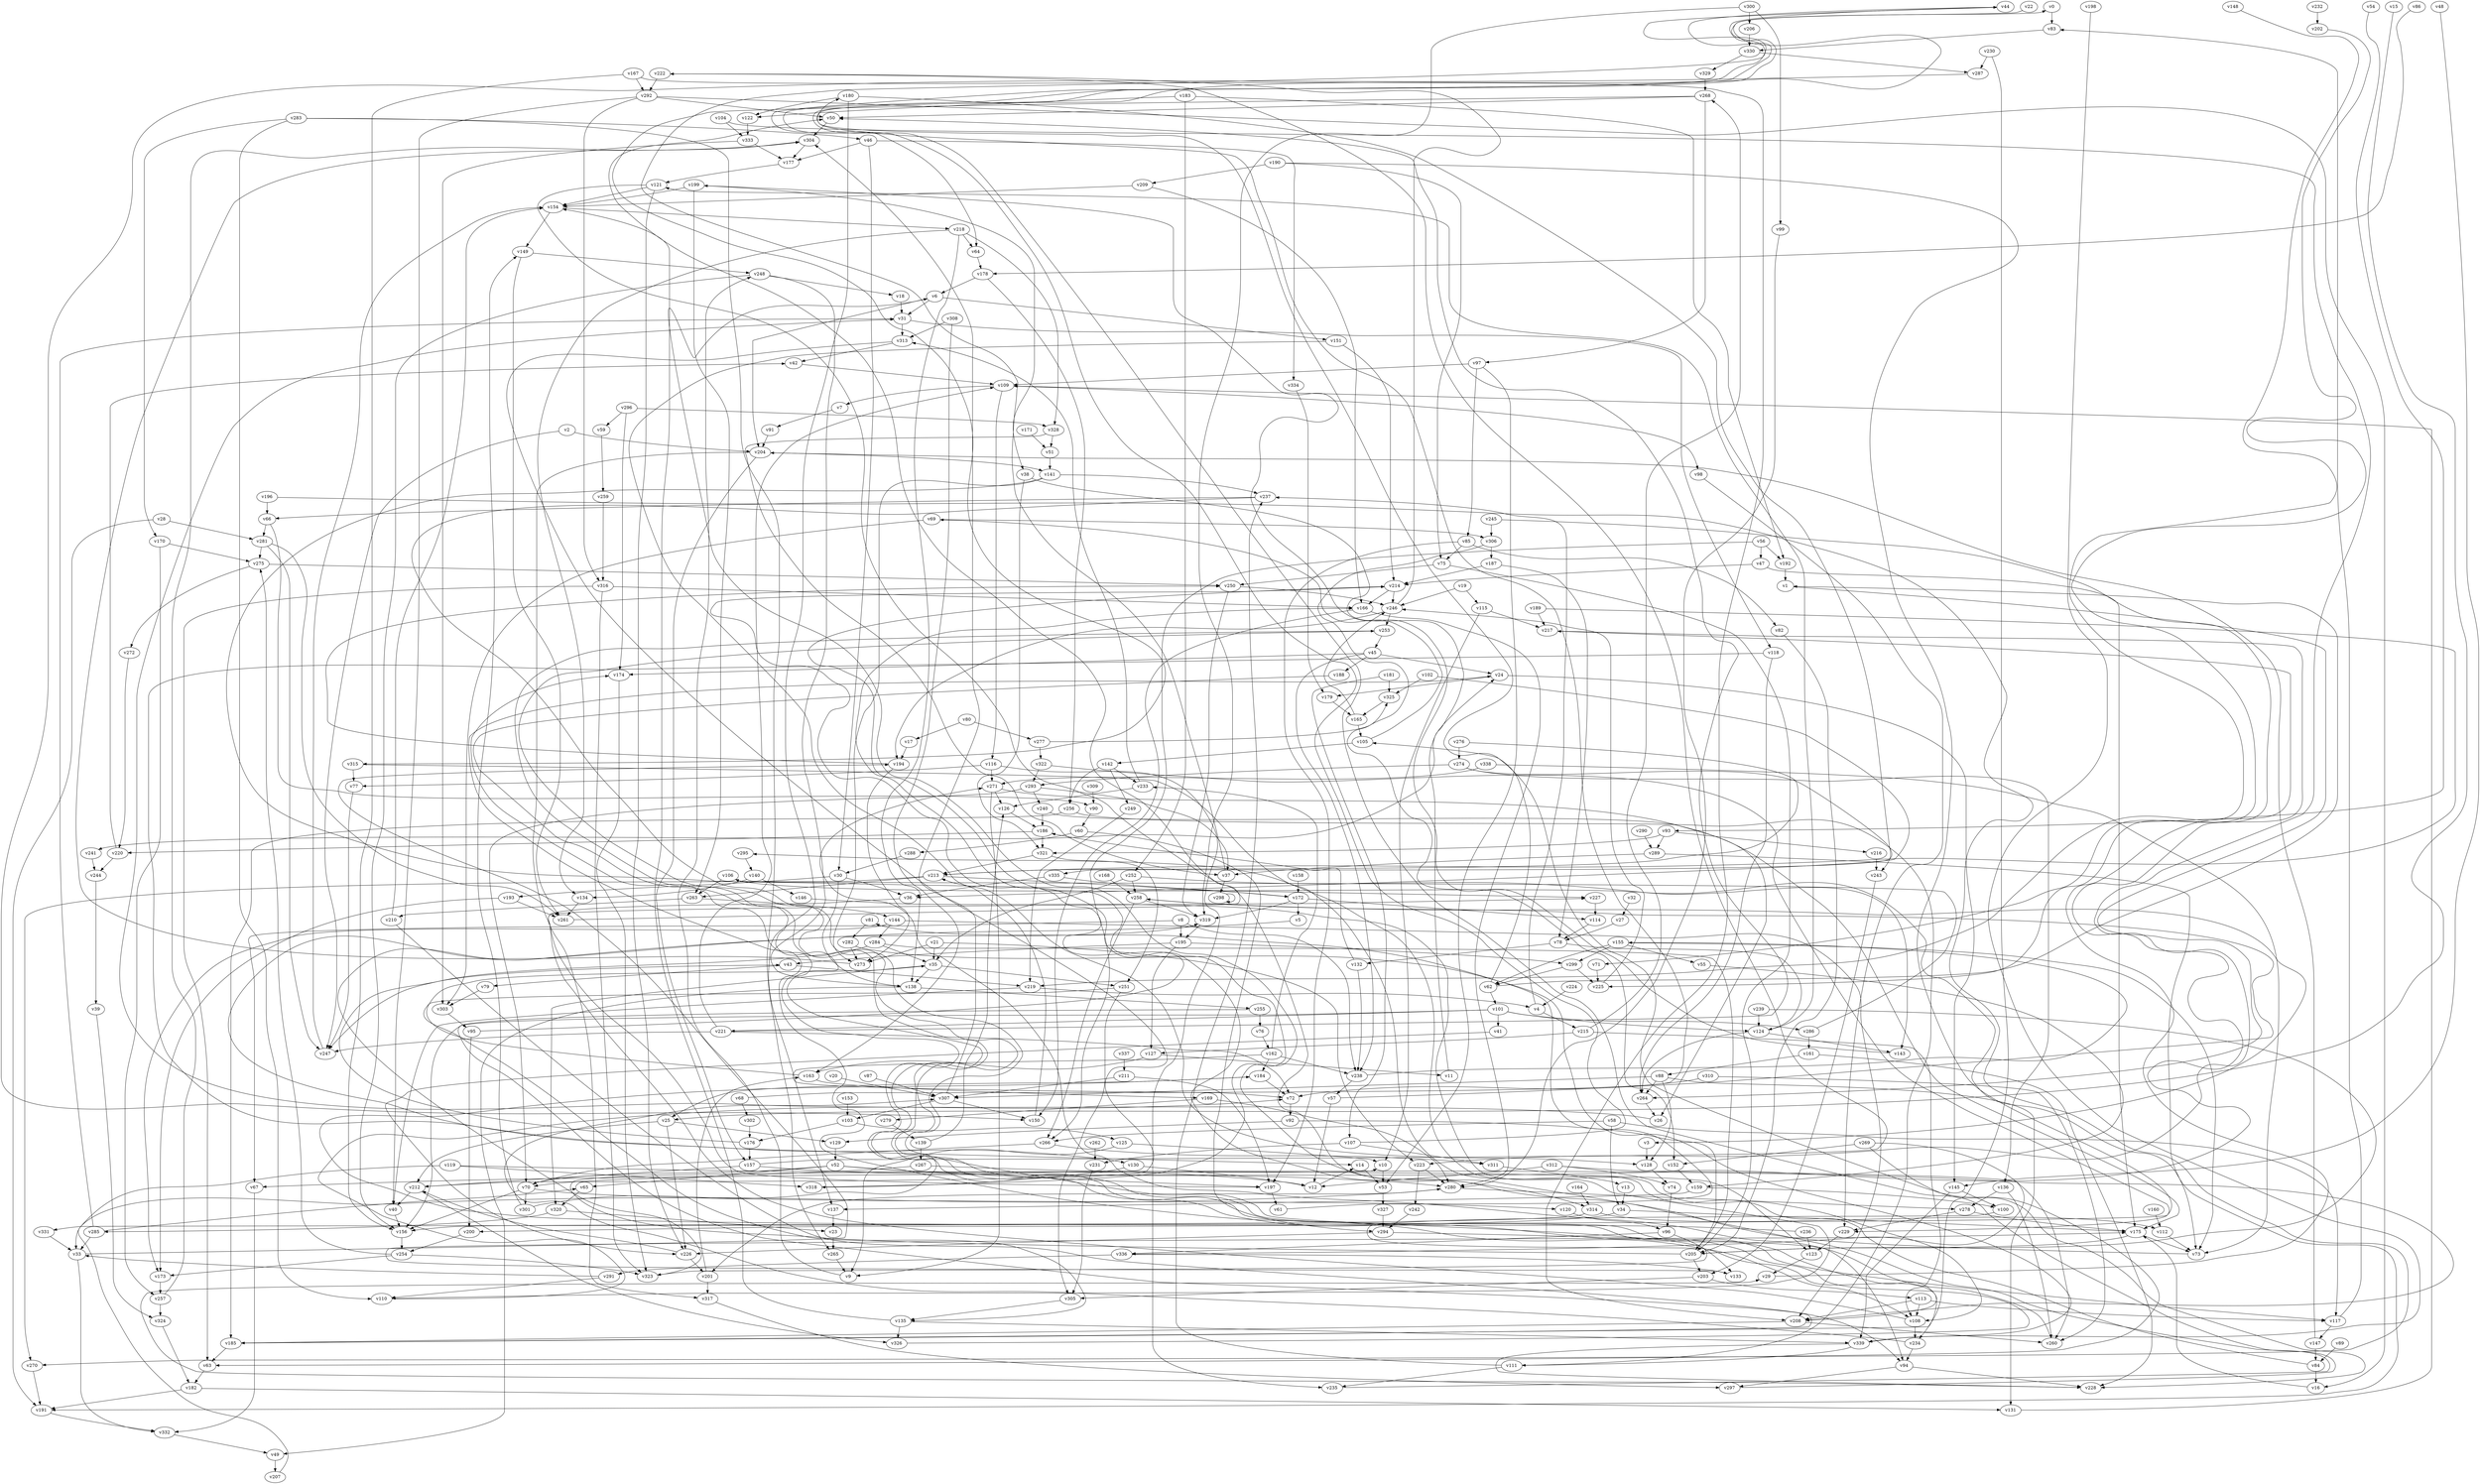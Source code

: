 // Benchmark game 503 - 340 vertices
// time_bound: 79
// targets: v324
digraph G {
    v0 [name="v0", player=1];
    v1 [name="v1", player=0];
    v2 [name="v2", player=0];
    v3 [name="v3", player=1];
    v4 [name="v4", player=1];
    v5 [name="v5", player=0];
    v6 [name="v6", player=1];
    v7 [name="v7", player=0];
    v8 [name="v8", player=0];
    v9 [name="v9", player=0];
    v10 [name="v10", player=1];
    v11 [name="v11", player=1];
    v12 [name="v12", player=1];
    v13 [name="v13", player=0];
    v14 [name="v14", player=1];
    v15 [name="v15", player=1];
    v16 [name="v16", player=0];
    v17 [name="v17", player=0];
    v18 [name="v18", player=1];
    v19 [name="v19", player=0];
    v20 [name="v20", player=0];
    v21 [name="v21", player=0];
    v22 [name="v22", player=1];
    v23 [name="v23", player=1];
    v24 [name="v24", player=1];
    v25 [name="v25", player=0];
    v26 [name="v26", player=0];
    v27 [name="v27", player=0];
    v28 [name="v28", player=0];
    v29 [name="v29", player=1];
    v30 [name="v30", player=1];
    v31 [name="v31", player=0];
    v32 [name="v32", player=1];
    v33 [name="v33", player=1];
    v34 [name="v34", player=0];
    v35 [name="v35", player=1];
    v36 [name="v36", player=0];
    v37 [name="v37", player=0];
    v38 [name="v38", player=0];
    v39 [name="v39", player=0];
    v40 [name="v40", player=1];
    v41 [name="v41", player=0];
    v42 [name="v42", player=0];
    v43 [name="v43", player=0];
    v44 [name="v44", player=1];
    v45 [name="v45", player=0];
    v46 [name="v46", player=0];
    v47 [name="v47", player=1];
    v48 [name="v48", player=1];
    v49 [name="v49", player=1];
    v50 [name="v50", player=1];
    v51 [name="v51", player=0];
    v52 [name="v52", player=0];
    v53 [name="v53", player=0];
    v54 [name="v54", player=0];
    v55 [name="v55", player=0];
    v56 [name="v56", player=0];
    v57 [name="v57", player=0];
    v58 [name="v58", player=1];
    v59 [name="v59", player=0];
    v60 [name="v60", player=1];
    v61 [name="v61", player=0];
    v62 [name="v62", player=1];
    v63 [name="v63", player=0];
    v64 [name="v64", player=1];
    v65 [name="v65", player=0];
    v66 [name="v66", player=1];
    v67 [name="v67", player=0];
    v68 [name="v68", player=1];
    v69 [name="v69", player=0];
    v70 [name="v70", player=0];
    v71 [name="v71", player=1];
    v72 [name="v72", player=1];
    v73 [name="v73", player=0];
    v74 [name="v74", player=0];
    v75 [name="v75", player=0];
    v76 [name="v76", player=1];
    v77 [name="v77", player=0];
    v78 [name="v78", player=1];
    v79 [name="v79", player=1];
    v80 [name="v80", player=0];
    v81 [name="v81", player=1];
    v82 [name="v82", player=1];
    v83 [name="v83", player=1];
    v84 [name="v84", player=0];
    v85 [name="v85", player=1];
    v86 [name="v86", player=1];
    v87 [name="v87", player=1];
    v88 [name="v88", player=1];
    v89 [name="v89", player=0];
    v90 [name="v90", player=1];
    v91 [name="v91", player=0];
    v92 [name="v92", player=1];
    v93 [name="v93", player=0];
    v94 [name="v94", player=1];
    v95 [name="v95", player=0];
    v96 [name="v96", player=1];
    v97 [name="v97", player=0];
    v98 [name="v98", player=0];
    v99 [name="v99", player=0];
    v100 [name="v100", player=1];
    v101 [name="v101", player=1];
    v102 [name="v102", player=1];
    v103 [name="v103", player=0];
    v104 [name="v104", player=1];
    v105 [name="v105", player=1];
    v106 [name="v106", player=0];
    v107 [name="v107", player=0];
    v108 [name="v108", player=1];
    v109 [name="v109", player=0];
    v110 [name="v110", player=0];
    v111 [name="v111", player=0];
    v112 [name="v112", player=1];
    v113 [name="v113", player=0];
    v114 [name="v114", player=0];
    v115 [name="v115", player=1];
    v116 [name="v116", player=1];
    v117 [name="v117", player=0];
    v118 [name="v118", player=0];
    v119 [name="v119", player=1];
    v120 [name="v120", player=1];
    v121 [name="v121", player=1];
    v122 [name="v122", player=0];
    v123 [name="v123", player=0];
    v124 [name="v124", player=1];
    v125 [name="v125", player=0];
    v126 [name="v126", player=0];
    v127 [name="v127", player=1];
    v128 [name="v128", player=0];
    v129 [name="v129", player=1];
    v130 [name="v130", player=0];
    v131 [name="v131", player=1];
    v132 [name="v132", player=0];
    v133 [name="v133", player=1];
    v134 [name="v134", player=1];
    v135 [name="v135", player=1];
    v136 [name="v136", player=0];
    v137 [name="v137", player=1];
    v138 [name="v138", player=0];
    v139 [name="v139", player=1];
    v140 [name="v140", player=1];
    v141 [name="v141", player=1];
    v142 [name="v142", player=0];
    v143 [name="v143", player=0];
    v144 [name="v144", player=0];
    v145 [name="v145", player=1];
    v146 [name="v146", player=0];
    v147 [name="v147", player=1];
    v148 [name="v148", player=1];
    v149 [name="v149", player=1];
    v150 [name="v150", player=0];
    v151 [name="v151", player=0];
    v152 [name="v152", player=0];
    v153 [name="v153", player=0];
    v154 [name="v154", player=0];
    v155 [name="v155", player=0];
    v156 [name="v156", player=0];
    v157 [name="v157", player=0];
    v158 [name="v158", player=0];
    v159 [name="v159", player=1];
    v160 [name="v160", player=0];
    v161 [name="v161", player=0];
    v162 [name="v162", player=0];
    v163 [name="v163", player=1];
    v164 [name="v164", player=0];
    v165 [name="v165", player=0];
    v166 [name="v166", player=1];
    v167 [name="v167", player=0];
    v168 [name="v168", player=0];
    v169 [name="v169", player=1];
    v170 [name="v170", player=1];
    v171 [name="v171", player=1];
    v172 [name="v172", player=0];
    v173 [name="v173", player=1];
    v174 [name="v174", player=0];
    v175 [name="v175", player=1];
    v176 [name="v176", player=1];
    v177 [name="v177", player=0];
    v178 [name="v178", player=1];
    v179 [name="v179", player=1];
    v180 [name="v180", player=0];
    v181 [name="v181", player=0];
    v182 [name="v182", player=1];
    v183 [name="v183", player=1];
    v184 [name="v184", player=0];
    v185 [name="v185", player=1];
    v186 [name="v186", player=1];
    v187 [name="v187", player=0];
    v188 [name="v188", player=1];
    v189 [name="v189", player=1];
    v190 [name="v190", player=1];
    v191 [name="v191", player=1];
    v192 [name="v192", player=0];
    v193 [name="v193", player=0];
    v194 [name="v194", player=0];
    v195 [name="v195", player=1];
    v196 [name="v196", player=0];
    v197 [name="v197", player=0];
    v198 [name="v198", player=0];
    v199 [name="v199", player=1];
    v200 [name="v200", player=0];
    v201 [name="v201", player=0];
    v202 [name="v202", player=0];
    v203 [name="v203", player=1];
    v204 [name="v204", player=1];
    v205 [name="v205", player=1];
    v206 [name="v206", player=0];
    v207 [name="v207", player=1];
    v208 [name="v208", player=1];
    v209 [name="v209", player=0];
    v210 [name="v210", player=0];
    v211 [name="v211", player=1];
    v212 [name="v212", player=1];
    v213 [name="v213", player=0];
    v214 [name="v214", player=0];
    v215 [name="v215", player=0];
    v216 [name="v216", player=0];
    v217 [name="v217", player=1];
    v218 [name="v218", player=1];
    v219 [name="v219", player=0];
    v220 [name="v220", player=0];
    v221 [name="v221", player=1];
    v222 [name="v222", player=1];
    v223 [name="v223", player=1];
    v224 [name="v224", player=0];
    v225 [name="v225", player=0];
    v226 [name="v226", player=0];
    v227 [name="v227", player=0];
    v228 [name="v228", player=0];
    v229 [name="v229", player=0];
    v230 [name="v230", player=0];
    v231 [name="v231", player=1];
    v232 [name="v232", player=0];
    v233 [name="v233", player=1];
    v234 [name="v234", player=0];
    v235 [name="v235", player=1];
    v236 [name="v236", player=0];
    v237 [name="v237", player=0];
    v238 [name="v238", player=0];
    v239 [name="v239", player=1];
    v240 [name="v240", player=0];
    v241 [name="v241", player=1];
    v242 [name="v242", player=0];
    v243 [name="v243", player=1];
    v244 [name="v244", player=0];
    v245 [name="v245", player=0];
    v246 [name="v246", player=1];
    v247 [name="v247", player=1];
    v248 [name="v248", player=0];
    v249 [name="v249", player=1];
    v250 [name="v250", player=0];
    v251 [name="v251", player=0];
    v252 [name="v252", player=0];
    v253 [name="v253", player=0];
    v254 [name="v254", player=1];
    v255 [name="v255", player=0];
    v256 [name="v256", player=0];
    v257 [name="v257", player=0];
    v258 [name="v258", player=1];
    v259 [name="v259", player=1];
    v260 [name="v260", player=0];
    v261 [name="v261", player=1];
    v262 [name="v262", player=1];
    v263 [name="v263", player=0];
    v264 [name="v264", player=1];
    v265 [name="v265", player=0];
    v266 [name="v266", player=0];
    v267 [name="v267", player=0];
    v268 [name="v268", player=1];
    v269 [name="v269", player=1];
    v270 [name="v270", player=0];
    v271 [name="v271", player=0];
    v272 [name="v272", player=0];
    v273 [name="v273", player=1];
    v274 [name="v274", player=1];
    v275 [name="v275", player=0];
    v276 [name="v276", player=0];
    v277 [name="v277", player=0];
    v278 [name="v278", player=0];
    v279 [name="v279", player=0];
    v280 [name="v280", player=0];
    v281 [name="v281", player=1];
    v282 [name="v282", player=1];
    v283 [name="v283", player=0];
    v284 [name="v284", player=0];
    v285 [name="v285", player=0];
    v286 [name="v286", player=1];
    v287 [name="v287", player=1];
    v288 [name="v288", player=0];
    v289 [name="v289", player=1];
    v290 [name="v290", player=1];
    v291 [name="v291", player=0];
    v292 [name="v292", player=1];
    v293 [name="v293", player=1];
    v294 [name="v294", player=0];
    v295 [name="v295", player=0];
    v296 [name="v296", player=1];
    v297 [name="v297", player=0];
    v298 [name="v298", player=1];
    v299 [name="v299", player=0];
    v300 [name="v300", player=0];
    v301 [name="v301", player=0];
    v302 [name="v302", player=1];
    v303 [name="v303", player=0];
    v304 [name="v304", player=0];
    v305 [name="v305", player=1];
    v306 [name="v306", player=1];
    v307 [name="v307", player=1];
    v308 [name="v308", player=1];
    v309 [name="v309", player=0];
    v310 [name="v310", player=1];
    v311 [name="v311", player=0];
    v312 [name="v312", player=0];
    v313 [name="v313", player=1];
    v314 [name="v314", player=0];
    v315 [name="v315", player=1];
    v316 [name="v316", player=0];
    v317 [name="v317", player=0];
    v318 [name="v318", player=1];
    v319 [name="v319", player=1];
    v320 [name="v320", player=1];
    v321 [name="v321", player=1];
    v322 [name="v322", player=0];
    v323 [name="v323", player=1];
    v324 [name="v324", player=1, target=1];
    v325 [name="v325", player=1];
    v326 [name="v326", player=1];
    v327 [name="v327", player=0];
    v328 [name="v328", player=0];
    v329 [name="v329", player=0];
    v330 [name="v330", player=0];
    v331 [name="v331", player=1];
    v332 [name="v332", player=0];
    v333 [name="v333", player=0];
    v334 [name="v334", player=0];
    v335 [name="v335", player=1];
    v336 [name="v336", player=1];
    v337 [name="v337", player=0];
    v338 [name="v338", player=1];
    v339 [name="v339", player=0];

    v0 -> v83;
    v1 -> v264 [constraint="t mod 3 == 1"];
    v2 -> v247;
    v3 -> v128;
    v4 -> v215;
    v5 -> v130 [constraint="t mod 5 == 4"];
    v6 -> v204;
    v7 -> v91;
    v8 -> v67;
    v9 -> v248;
    v10 -> v53;
    v11 -> v24;
    v12 -> v14 [constraint="t mod 3 == 2"];
    v13 -> v34;
    v14 -> v53;
    v15 -> v25 [constraint="t < 5"];
    v16 -> v175;
    v17 -> v194;
    v18 -> v31;
    v19 -> v115;
    v20 -> v307;
    v21 -> v35;
    v22 -> v63 [constraint="t >= 1"];
    v23 -> v265;
    v24 -> v179;
    v25 -> v129;
    v26 -> v31 [constraint="t mod 5 == 2"];
    v27 -> v78;
    v28 -> v191;
    v29 -> v217 [constraint="t < 8"];
    v30 -> v193;
    v31 -> v313;
    v32 -> v27;
    v33 -> v194 [constraint="t >= 1"];
    v34 -> v175;
    v35 -> v320;
    v36 -> v197 [constraint="t mod 3 == 0"];
    v37 -> v0 [constraint="t mod 2 == 1"];
    v38 -> v241 [constraint="t mod 3 == 2"];
    v39 -> v324;
    v40 -> v156;
    v41 -> v226 [constraint="t mod 2 == 0"];
    v42 -> v109;
    v43 -> v219;
    v44 -> v64 [constraint="t mod 4 == 2"];
    v45 -> v174;
    v46 -> v30;
    v47 -> v214;
    v48 -> v145 [constraint="t < 6"];
    v49 -> v207;
    v50 -> v304;
    v51 -> v141;
    v52 -> v70;
    v53 -> v327;
    v54 -> v93 [constraint="t mod 2 == 1"];
    v55 -> v159 [constraint="t >= 1"];
    v56 -> v192;
    v57 -> v258 [constraint="t mod 3 == 1"];
    v58 -> v117;
    v59 -> v259;
    v60 -> v294;
    v61 -> v81 [constraint="t < 12"];
    v62 -> v1 [constraint="t < 8"];
    v63 -> v182;
    v64 -> v178;
    v65 -> v320;
    v66 -> v90 [constraint="t < 6"];
    v67 -> v332;
    v68 -> v180 [constraint="t >= 3"];
    v69 -> v303;
    v70 -> v120;
    v71 -> v225;
    v72 -> v92;
    v73 -> v166 [constraint="t >= 3"];
    v74 -> v96;
    v75 -> v205;
    v76 -> v162;
    v77 -> v247;
    v78 -> v124;
    v79 -> v303;
    v80 -> v17;
    v81 -> v282;
    v82 -> v205;
    v83 -> v330;
    v84 -> v295 [constraint="t mod 3 == 1"];
    v85 -> v197;
    v86 -> v178 [constraint="t < 6"];
    v87 -> v307;
    v88 -> v307;
    v89 -> v84;
    v90 -> v60;
    v91 -> v204;
    v92 -> v205;
    v93 -> v321;
    v94 -> v297;
    v95 -> v214 [constraint="t mod 4 == 2"];
    v96 -> v133;
    v97 -> v109;
    v98 -> v229;
    v99 -> v280;
    v100 -> v108 [constraint="t mod 2 == 1"];
    v101 -> v41;
    v102 -> v36 [constraint="t mod 4 == 0"];
    v103 -> v125;
    v104 -> v223 [constraint="t mod 3 == 0"];
    v105 -> v69 [constraint="t >= 5"];
    v106 -> v191 [constraint="t >= 5"];
    v107 -> v44 [constraint="t mod 2 == 1"];
    v108 -> v227 [constraint="t >= 5"];
    v109 -> v7;
    v110 -> v72 [constraint="t mod 3 == 2"];
    v111 -> v235;
    v112 -> v73;
    v113 -> v117;
    v114 -> v78;
    v115 -> v10;
    v116 -> v77;
    v117 -> v147;
    v118 -> v14 [constraint="t < 11"];
    v119 -> v208 [constraint="t mod 3 == 2"];
    v120 -> v96;
    v121 -> v314 [constraint="t < 14"];
    v122 -> v333;
    v123 -> v29;
    v124 -> v121;
    v125 -> v10;
    v126 -> v186;
    v127 -> v163;
    v128 -> v74;
    v129 -> v52;
    v130 -> v12;
    v131 -> v109;
    v132 -> v238;
    v133 -> v175 [constraint="t >= 4"];
    v134 -> v261;
    v135 -> v154;
    v136 -> v278;
    v137 -> v23;
    v138 -> v255;
    v139 -> v267;
    v140 -> v134;
    v141 -> v227 [constraint="t < 12"];
    v142 -> v233;
    v143 -> v199 [constraint="t mod 5 == 4"];
    v144 -> v173;
    v145 -> v339;
    v146 -> v108 [constraint="t < 11"];
    v147 -> v204;
    v148 -> v219 [constraint="t >= 5"];
    v149 -> v248;
    v150 -> v213;
    v151 -> v128 [constraint="t >= 3"];
    v152 -> v159;
    v153 -> v103;
    v154 -> v218;
    v155 -> v55;
    v156 -> v254;
    v157 -> v222 [constraint="t < 15"];
    v158 -> v172;
    v159 -> v137;
    v160 -> v112;
    v161 -> v88;
    v162 -> v72 [constraint="t >= 2"];
    v163 -> v35 [constraint="t mod 5 == 4"];
    v164 -> v314;
    v165 -> v105;
    v166 -> v280;
    v167 -> v292;
    v168 -> v258;
    v169 -> v279;
    v170 -> v257;
    v171 -> v51;
    v172 -> v114;
    v173 -> v257;
    v174 -> v323;
    v175 -> v73;
    v176 -> v43 [constraint="t < 13"];
    v177 -> v121;
    v178 -> v6;
    v179 -> v165;
    v180 -> v137;
    v181 -> v325;
    v182 -> v131;
    v183 -> v122;
    v184 -> v25 [constraint="t mod 3 == 2"];
    v185 -> v24 [constraint="t >= 1"];
    v186 -> v220;
    v187 -> v78;
    v188 -> v117 [constraint="t >= 3"];
    v189 -> v213 [constraint="t >= 1"];
    v190 -> v331 [constraint="t mod 4 == 1"];
    v191 -> v332;
    v192 -> v1;
    v193 -> v261;
    v194 -> v250 [constraint="t mod 5 == 4"];
    v195 -> v43;
    v196 -> v270 [constraint="t mod 5 == 2"];
    v197 -> v61;
    v198 -> v339 [constraint="t >= 5"];
    v199 -> v263;
    v200 -> v254;
    v201 -> v317;
    v202 -> v71 [constraint="t < 9"];
    v203 -> v113;
    v204 -> v141;
    v205 -> v10 [constraint="t >= 4"];
    v206 -> v330;
    v207 -> v280 [constraint="t >= 4"];
    v208 -> v185;
    v209 -> v166;
    v210 -> v94 [constraint="t < 5"];
    v211 -> v197;
    v212 -> v326;
    v213 -> v172;
    v214 -> v246;
    v215 -> v268;
    v216 -> v243;
    v217 -> v70 [constraint="t < 8"];
    v218 -> v134;
    v219 -> v40;
    v220 -> v244;
    v221 -> v222 [constraint="t < 5"];
    v222 -> v292;
    v223 -> v280;
    v224 -> v4;
    v225 -> v246;
    v226 -> v212 [constraint="t >= 3"];
    v227 -> v114;
    v228 -> v29 [constraint="t >= 4"];
    v229 -> v123;
    v230 -> v234;
    v231 -> v305;
    v232 -> v202;
    v233 -> v126;
    v234 -> v307 [constraint="t mod 5 == 2"];
    v235 -> v6 [constraint="t >= 5"];
    v236 -> v184 [constraint="t < 15"];
    v237 -> v323 [constraint="t >= 2"];
    v238 -> v155 [constraint="t >= 4"];
    v239 -> v205 [constraint="t mod 3 == 1"];
    v240 -> v175 [constraint="t < 12"];
    v241 -> v244;
    v242 -> v294;
    v243 -> v203;
    v244 -> v39;
    v245 -> v225 [constraint="t >= 3"];
    v246 -> v194;
    v247 -> v154;
    v248 -> v138;
    v249 -> v219;
    v250 -> v246;
    v251 -> v135 [constraint="t >= 5"];
    v252 -> v258;
    v253 -> v208 [constraint="t mod 4 == 1"];
    v254 -> v323;
    v255 -> v185 [constraint="t mod 2 == 0"];
    v256 -> v185;
    v257 -> v324;
    v258 -> v3 [constraint="t < 8"];
    v259 -> v316;
    v260 -> v271 [constraint="t mod 2 == 1"];
    v261 -> v50 [constraint="t < 5"];
    v262 -> v231;
    v263 -> v210;
    v264 -> v26;
    v265 -> v9;
    v266 -> v311;
    v267 -> v67;
    v268 -> v315 [constraint="t mod 4 == 3"];
    v269 -> v228 [constraint="t mod 2 == 0"];
    v270 -> v191;
    v271 -> v9;
    v272 -> v220;
    v273 -> v304 [constraint="t >= 4"];
    v274 -> v335 [constraint="t mod 3 == 1"];
    v275 -> v250;
    v276 -> v213 [constraint="t mod 4 == 0"];
    v277 -> v325 [constraint="t < 15"];
    v278 -> v175;
    v279 -> v139;
    v280 -> v278;
    v281 -> v261 [constraint="t mod 5 == 2"];
    v282 -> v339 [constraint="t mod 2 == 0"];
    v283 -> v170;
    v284 -> v35;
    v285 -> v65 [constraint="t < 10"];
    v286 -> v106 [constraint="t >= 1"];
    v287 -> v150 [constraint="t mod 2 == 0"];
    v288 -> v30;
    v289 -> v73;
    v290 -> v289;
    v291 -> v33 [constraint="t < 5"];
    v292 -> v40;
    v293 -> v70;
    v294 -> v226;
    v295 -> v140;
    v296 -> v59;
    v297 -> v44 [constraint="t < 8"];
    v298 -> v298 [constraint="t >= 3"];
    v299 -> v62;
    v300 -> v99;
    v301 -> v253 [constraint="t >= 1"];
    v302 -> v176;
    v303 -> v95;
    v304 -> v177;
    v305 -> v135;
    v306 -> v152 [constraint="t mod 2 == 0"];
    v307 -> v150;
    v308 -> v163;
    v309 -> v90;
    v310 -> v72;
    v311 -> v13;
    v312 -> v336 [constraint="t < 7"];
    v313 -> v212 [constraint="t < 11"];
    v314 -> v112;
    v315 -> v110 [constraint="t mod 3 == 1"];
    v316 -> v166;
    v317 -> v297;
    v318 -> v214 [constraint="t >= 2"];
    v319 -> v195;
    v320 -> v285;
    v321 -> v213;
    v322 -> v229 [constraint="t >= 2"];
    v323 -> v319 [constraint="t >= 5"];
    v324 -> v182;
    v325 -> v165;
    v326 -> v174 [constraint="t < 14"];
    v327 -> v294;
    v328 -> v37 [constraint="t mod 4 == 0"];
    v329 -> v268;
    v330 -> v287;
    v331 -> v33;
    v332 -> v49;
    v333 -> v303;
    v334 -> v179;
    v335 -> v36;
    v336 -> v291;
    v337 -> v211;
    v338 -> v73;
    v339 -> v228 [constraint="t mod 2 == 0"];
    v33 -> v332;
    v254 -> v173;
    v155 -> v62;
    v218 -> v328;
    v155 -> v299;
    v219 -> v4;
    v70 -> v156;
    v167 -> v208;
    v322 -> v293;
    v155 -> v73;
    v159 -> v100;
    v102 -> v325;
    v204 -> v157;
    v178 -> v256;
    v92 -> v129;
    v127 -> v11;
    v145 -> v100;
    v170 -> v275;
    v30 -> v138;
    v283 -> v110;
    v162 -> v238;
    v113 -> v108;
    v157 -> v12;
    v135 -> v339;
    v299 -> v225;
    v78 -> v132;
    v136 -> v260;
    v213 -> v270;
    v8 -> v238;
    v108 -> v234;
    v118 -> v264;
    v62 -> v105;
    v183 -> v192;
    v96 -> v336;
    v25 -> v212;
    v212 -> v40;
    v6 -> v151;
    v328 -> v51;
    v187 -> v214;
    v116 -> v271;
    v147 -> v84;
    v215 -> v127;
    v183 -> v252;
    v172 -> v319;
    v104 -> v333;
    v97 -> v53;
    v234 -> v94;
    v195 -> v127;
    v35 -> v251;
    v101 -> v156;
    v284 -> v247;
    v151 -> v214;
    v201 -> v163;
    v236 -> v123;
    v125 -> v9;
    v162 -> v184;
    v184 -> v72;
    v274 -> v136;
    v335 -> v172;
    v45 -> v188;
    v180 -> v122;
    v282 -> v273;
    v88 -> v128;
    v278 -> v229;
    v43 -> v79;
    v162 -> v233;
    v24 -> v145;
    v248 -> v156;
    v8 -> v195;
    v338 -> v271;
    v144 -> v284;
    v214 -> v166;
    v30 -> v36;
    v253 -> v45;
    v330 -> v329;
    v46 -> v177;
    v68 -> v302;
    v138 -> v49;
    v57 -> v12;
    v292 -> v50;
    v106 -> v263;
    v21 -> v273;
    v95 -> v200;
    v186 -> v321;
    v149 -> v261;
    v140 -> v146;
    v141 -> v237;
    v289 -> v37;
    v240 -> v186;
    v88 -> v264;
    v237 -> v66;
    v60 -> v288;
    v281 -> v247;
    v124 -> v264;
    v293 -> v37;
    v268 -> v97;
    v70 -> v301;
    v294 -> v94;
    v172 -> v5;
    v321 -> v251;
    v37 -> v298;
    v300 -> v206;
    v281 -> v275;
    v283 -> v265;
    v312 -> v74;
    v101 -> v286;
    v46 -> v334;
    v257 -> v304;
    v274 -> v293;
    v220 -> v42;
    v283 -> v46;
    v144 -> v208;
    v135 -> v326;
    v196 -> v66;
    v66 -> v281;
    v117 -> v83;
    v161 -> v228;
    v193 -> v173;
    v157 -> v212;
    v154 -> v149;
    v208 -> v260;
    v94 -> v228;
    v85 -> v82;
    v116 -> v235;
    v312 -> v12;
    v169 -> v280;
    v101 -> v221;
    v221 -> v72;
    v269 -> v260;
    v221 -> v109;
    v115 -> v217;
    v182 -> v191;
    v189 -> v217;
    v280 -> v201;
    v339 -> v111;
    v180 -> v243;
    v52 -> v197;
    v308 -> v313;
    v38 -> v321;
    v175 -> v205;
    v130 -> v318;
    v296 -> v174;
    v101 -> v124;
    v233 -> v313;
    v97 -> v85;
    v194 -> v273;
    v238 -> v57;
    v256 -> v111;
    v248 -> v18;
    v245 -> v306;
    v255 -> v76;
    v285 -> v31;
    v210 -> v154;
    v251 -> v305;
    v167 -> v156;
    v205 -> v203;
    v292 -> v16;
    v52 -> v65;
    v199 -> v38;
    v45 -> v238;
    v132 -> v186;
    v58 -> v266;
    v2 -> v204;
    v316 -> v63;
    v93 -> v289;
    v19 -> v246;
    v176 -> v157;
    v195 -> v299;
    v165 -> v246;
    v258 -> v266;
    v142 -> v256;
    v107 -> v311;
    v109 -> v98;
    v93 -> v216;
    v103 -> v176;
    v307 -> v103;
    v296 -> v328;
    v307 -> v304;
    v199 -> v154;
    v109 -> v116;
    v58 -> v34;
    v266 -> v70;
    v105 -> v142;
    v139 -> v126;
    v62 -> v101;
    v316 -> v323;
    v277 -> v322;
    v276 -> v274;
    v142 -> v249;
    v221 -> v247;
    v4 -> v237;
    v209 -> v154;
    v246 -> v50;
    v28 -> v281;
    v293 -> v240;
    v254 -> v275;
    v246 -> v253;
    v111 -> v237;
    v223 -> v242;
    v306 -> v187;
    v45 -> v24;
    v163 -> v169;
    v336 -> v133;
    v203 -> v305;
    v21 -> v223;
    v218 -> v138;
    v226 -> v201;
    v300 -> v319;
    v333 -> v177;
    v190 -> v75;
    v31 -> v118;
    v250 -> v319;
    v284 -> v205;
    v124 -> v143;
    v119 -> v318;
    v252 -> v143;
    v313 -> v42;
    v185 -> v63;
    v166 -> v150;
    v252 -> v35;
    v310 -> v260;
    v75 -> v250;
    v292 -> v316;
    v84 -> v16;
    v6 -> v31;
    v263 -> v144;
    v35 -> v138;
    v291 -> v110;
    v56 -> v47;
    v230 -> v287;
    v181 -> v107;
    v107 -> v231;
    v271 -> v126;
    v211 -> v307;
    v47 -> v175;
    v204 -> v317;
    v121 -> v226;
    v80 -> v277;
    v315 -> v77;
    v239 -> v124;
    v190 -> v209;
    v215 -> v108;
    v268 -> v50;
    v286 -> v161;
    v85 -> v75;
    v213 -> v263;
    v320 -> v23;
    v121 -> v154;
    v113 -> v208;
    v69 -> v306;
    v301 -> v149;
    v25 -> v226;
    v52 -> v280;
    v271 -> v26;
    v269 -> v152;
    v275 -> v272;
    v314 -> v156;
    v285 -> v33;
    v218 -> v64;
    v267 -> v123;
    v34 -> v200;
    v141 -> v273;
    v56 -> v266;
    v119 -> v33;
    v258 -> v319;
    v88 -> v131;
}
